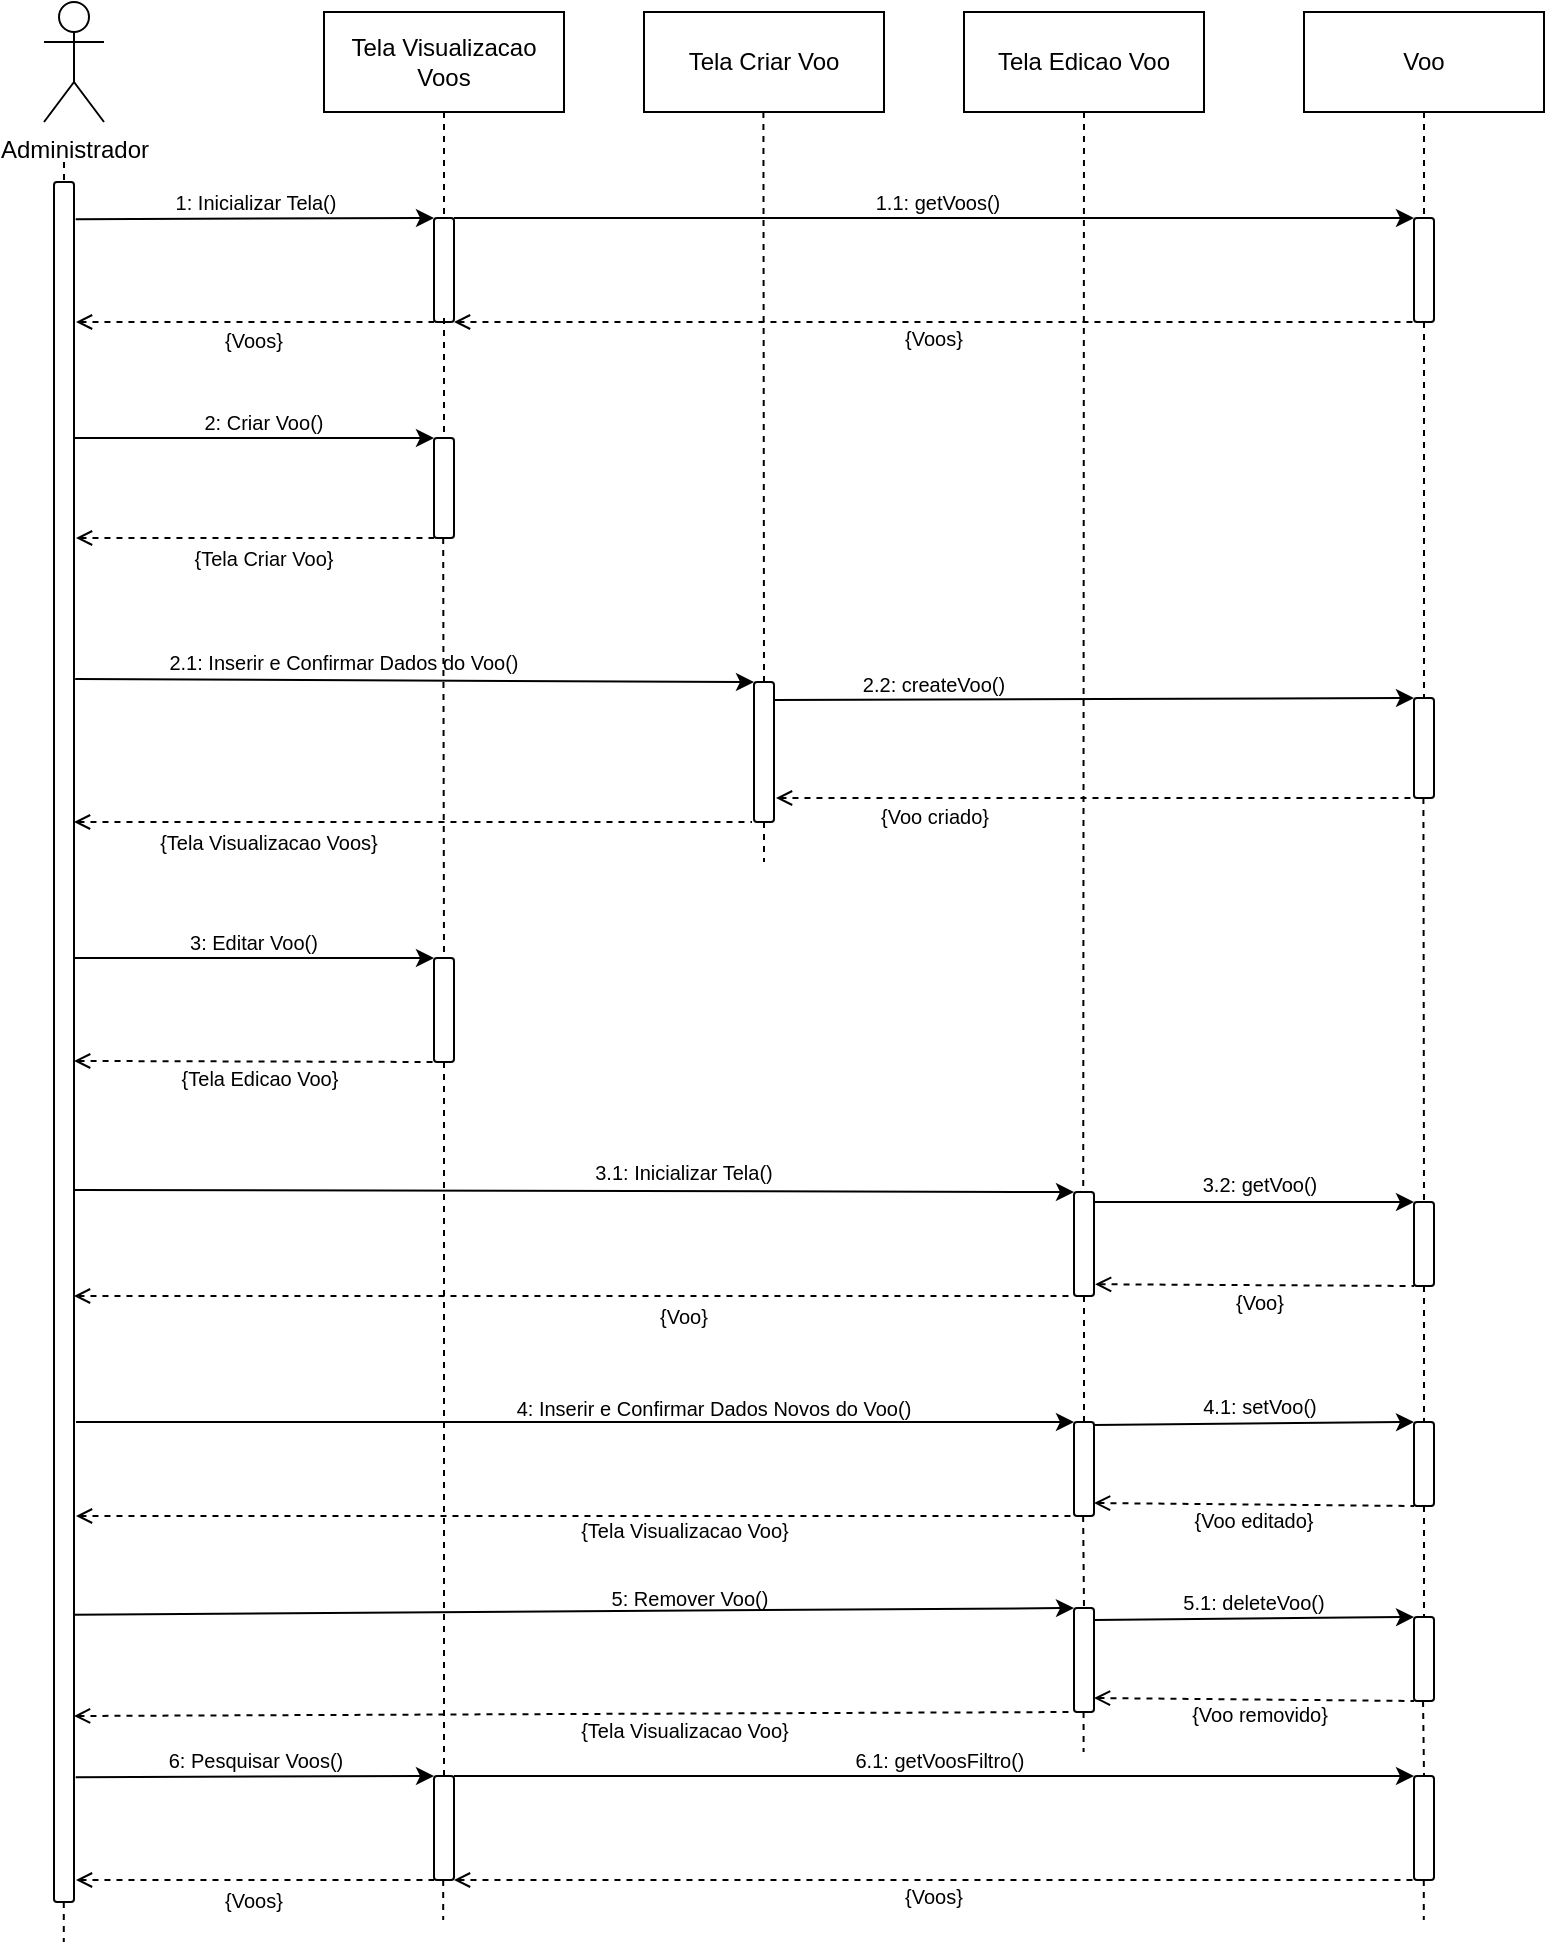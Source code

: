 <mxfile version="26.0.3">
  <diagram name="Página-1" id="dqLcOb5ojzZijLl2xL6k">
    <mxGraphModel dx="1143" dy="558" grid="1" gridSize="10" guides="1" tooltips="1" connect="1" arrows="1" fold="1" page="1" pageScale="1" pageWidth="827" pageHeight="1169" math="0" shadow="0">
      <root>
        <mxCell id="0" />
        <mxCell id="1" parent="0" />
        <mxCell id="axeA_orivt2Zv7nJtLyO-1" value="Administrador" style="shape=umlActor;verticalLabelPosition=bottom;verticalAlign=top;html=1;outlineConnect=0;" parent="1" vertex="1">
          <mxGeometry x="130" y="210" width="30" height="60" as="geometry" />
        </mxCell>
        <mxCell id="axeA_orivt2Zv7nJtLyO-3" value="Tela Visualizacao Voos" style="rounded=0;whiteSpace=wrap;html=1;" parent="1" vertex="1">
          <mxGeometry x="270" y="215" width="120" height="50" as="geometry" />
        </mxCell>
        <mxCell id="axeA_orivt2Zv7nJtLyO-4" value="Voo" style="rounded=0;whiteSpace=wrap;html=1;" parent="1" vertex="1">
          <mxGeometry x="760" y="215" width="120" height="50" as="geometry" />
        </mxCell>
        <mxCell id="axeA_orivt2Zv7nJtLyO-5" value="" style="endArrow=none;dashed=1;html=1;rounded=0;exitX=0.5;exitY=1;exitDx=0;exitDy=0;" parent="1" source="axeA_orivt2Zv7nJtLyO-8" edge="1">
          <mxGeometry width="50" height="50" relative="1" as="geometry">
            <mxPoint x="140" y="290" as="sourcePoint" />
            <mxPoint x="140" y="912.5" as="targetPoint" />
          </mxGeometry>
        </mxCell>
        <mxCell id="axeA_orivt2Zv7nJtLyO-9" value="" style="endArrow=none;dashed=1;html=1;rounded=0;entryX=0.5;entryY=0;entryDx=0;entryDy=0;" parent="1" target="axeA_orivt2Zv7nJtLyO-8" edge="1">
          <mxGeometry width="50" height="50" relative="1" as="geometry">
            <mxPoint x="140" y="290" as="sourcePoint" />
            <mxPoint x="140" y="650" as="targetPoint" />
          </mxGeometry>
        </mxCell>
        <mxCell id="axeA_orivt2Zv7nJtLyO-8" value="" style="rounded=1;whiteSpace=wrap;html=1;" parent="1" vertex="1">
          <mxGeometry x="135" y="300" width="10" height="860" as="geometry" />
        </mxCell>
        <mxCell id="axeA_orivt2Zv7nJtLyO-12" value="" style="rounded=1;whiteSpace=wrap;html=1;" parent="1" vertex="1">
          <mxGeometry x="325" y="428" width="10" height="50" as="geometry" />
        </mxCell>
        <mxCell id="axeA_orivt2Zv7nJtLyO-13" value="" style="endArrow=classic;html=1;rounded=0;entryX=0;entryY=0;entryDx=0;entryDy=0;" parent="1" target="axeA_orivt2Zv7nJtLyO-12" edge="1">
          <mxGeometry width="50" height="50" relative="1" as="geometry">
            <mxPoint x="145" y="428" as="sourcePoint" />
            <mxPoint x="320" y="428" as="targetPoint" />
          </mxGeometry>
        </mxCell>
        <mxCell id="axeA_orivt2Zv7nJtLyO-14" value="&lt;font&gt;2: Criar &lt;/font&gt;Voo&lt;font&gt;()&lt;/font&gt;" style="text;html=1;align=center;verticalAlign=middle;whiteSpace=wrap;rounded=0;fontSize=10;" parent="1" vertex="1">
          <mxGeometry x="170" y="410" width="140" height="20" as="geometry" />
        </mxCell>
        <mxCell id="axeA_orivt2Zv7nJtLyO-15" value="" style="endArrow=none;dashed=1;html=1;rounded=0;exitX=0.5;exitY=1;exitDx=0;exitDy=0;entryX=0.5;entryY=0;entryDx=0;entryDy=0;" parent="1" source="axeA_orivt2Zv7nJtLyO-4" target="axeA_orivt2Zv7nJtLyO-65" edge="1">
          <mxGeometry width="50" height="50" relative="1" as="geometry">
            <mxPoint x="929.76" y="265" as="sourcePoint" />
            <mxPoint x="929.76" y="515" as="targetPoint" />
          </mxGeometry>
        </mxCell>
        <mxCell id="axeA_orivt2Zv7nJtLyO-17" value="Tela Criar Voo" style="rounded=0;whiteSpace=wrap;html=1;" parent="1" vertex="1">
          <mxGeometry x="430" y="215" width="120" height="50" as="geometry" />
        </mxCell>
        <mxCell id="axeA_orivt2Zv7nJtLyO-18" value="" style="endArrow=none;dashed=1;html=1;rounded=0;exitX=0.5;exitY=1;exitDx=0;exitDy=0;" parent="1" source="axeA_orivt2Zv7nJtLyO-22" edge="1">
          <mxGeometry width="50" height="50" relative="1" as="geometry">
            <mxPoint x="489.76" y="395" as="sourcePoint" />
            <mxPoint x="490" y="640" as="targetPoint" />
          </mxGeometry>
        </mxCell>
        <mxCell id="axeA_orivt2Zv7nJtLyO-20" value="{Tela Criar&amp;nbsp;Voo}" style="text;html=1;align=center;verticalAlign=middle;whiteSpace=wrap;rounded=0;fontSize=10;" parent="1" vertex="1">
          <mxGeometry x="165" y="478" width="150" height="20" as="geometry" />
        </mxCell>
        <mxCell id="axeA_orivt2Zv7nJtLyO-23" value="" style="endArrow=none;html=1;rounded=0;entryX=0;entryY=1;entryDx=0;entryDy=0;dashed=1;endFill=0;startArrow=open;startFill=0;" parent="1" target="axeA_orivt2Zv7nJtLyO-12" edge="1">
          <mxGeometry width="50" height="50" relative="1" as="geometry">
            <mxPoint x="146" y="478" as="sourcePoint" />
            <mxPoint x="290" y="478" as="targetPoint" />
          </mxGeometry>
        </mxCell>
        <mxCell id="axeA_orivt2Zv7nJtLyO-22" value="" style="rounded=1;whiteSpace=wrap;html=1;" parent="1" vertex="1">
          <mxGeometry x="485" y="550" width="10" height="70" as="geometry" />
        </mxCell>
        <mxCell id="axeA_orivt2Zv7nJtLyO-27" value="" style="endArrow=classic;html=1;rounded=0;entryX=0;entryY=0;entryDx=0;entryDy=0;exitX=1.058;exitY=0.289;exitDx=0;exitDy=0;exitPerimeter=0;" parent="1" source="axeA_orivt2Zv7nJtLyO-8" target="axeA_orivt2Zv7nJtLyO-22" edge="1">
          <mxGeometry width="50" height="50" relative="1" as="geometry">
            <mxPoint x="150" y="550" as="sourcePoint" />
            <mxPoint x="485" y="550" as="targetPoint" />
          </mxGeometry>
        </mxCell>
        <mxCell id="axeA_orivt2Zv7nJtLyO-30" value="&lt;font&gt;2.1: Inserir e Confirmar Dados do &lt;/font&gt;Voo&lt;font&gt;()&lt;/font&gt;" style="text;html=1;align=center;verticalAlign=middle;whiteSpace=wrap;rounded=0;fontSize=10;" parent="1" vertex="1">
          <mxGeometry x="155" y="530" width="250" height="20" as="geometry" />
        </mxCell>
        <mxCell id="axeA_orivt2Zv7nJtLyO-31" value="" style="endArrow=classic;html=1;rounded=0;exitX=1.024;exitY=0.356;exitDx=0;exitDy=0;exitPerimeter=0;entryX=0;entryY=0;entryDx=0;entryDy=0;" parent="1" target="axeA_orivt2Zv7nJtLyO-32" edge="1">
          <mxGeometry width="50" height="50" relative="1" as="geometry">
            <mxPoint x="495" y="559" as="sourcePoint" />
            <mxPoint x="630" y="558" as="targetPoint" />
          </mxGeometry>
        </mxCell>
        <mxCell id="axeA_orivt2Zv7nJtLyO-32" value="" style="rounded=1;whiteSpace=wrap;html=1;" parent="1" vertex="1">
          <mxGeometry x="815" y="558" width="10" height="50" as="geometry" />
        </mxCell>
        <mxCell id="axeA_orivt2Zv7nJtLyO-34" value="" style="endArrow=none;html=1;rounded=0;entryX=0;entryY=1;entryDx=0;entryDy=0;dashed=1;endFill=0;startArrow=open;startFill=0;" parent="1" target="axeA_orivt2Zv7nJtLyO-32" edge="1">
          <mxGeometry width="50" height="50" relative="1" as="geometry">
            <mxPoint x="496" y="608" as="sourcePoint" />
            <mxPoint x="645" y="599" as="targetPoint" />
          </mxGeometry>
        </mxCell>
        <mxCell id="axeA_orivt2Zv7nJtLyO-35" value="2.2: createVoo()" style="text;html=1;align=center;verticalAlign=middle;whiteSpace=wrap;rounded=0;fontSize=10;" parent="1" vertex="1">
          <mxGeometry x="475" y="541" width="200" height="20" as="geometry" />
        </mxCell>
        <mxCell id="axeA_orivt2Zv7nJtLyO-36" value="" style="endArrow=none;html=1;rounded=0;entryX=0;entryY=1;entryDx=0;entryDy=0;dashed=1;endFill=0;startArrow=open;startFill=0;" parent="1" edge="1">
          <mxGeometry width="50" height="50" relative="1" as="geometry">
            <mxPoint x="145" y="620" as="sourcePoint" />
            <mxPoint x="484" y="620" as="targetPoint" />
          </mxGeometry>
        </mxCell>
        <mxCell id="axeA_orivt2Zv7nJtLyO-37" value="{Tela Visualizacao&amp;nbsp;Voos}" style="text;html=1;align=center;verticalAlign=middle;whiteSpace=wrap;rounded=0;fontSize=10;" parent="1" vertex="1">
          <mxGeometry x="155" y="620" width="175" height="20" as="geometry" />
        </mxCell>
        <mxCell id="axeA_orivt2Zv7nJtLyO-40" value="Tela Edicao Voo" style="rounded=0;whiteSpace=wrap;html=1;" parent="1" vertex="1">
          <mxGeometry x="590" y="215" width="120" height="50" as="geometry" />
        </mxCell>
        <mxCell id="axeA_orivt2Zv7nJtLyO-45" value="" style="endArrow=none;dashed=1;html=1;rounded=0;exitX=0.5;exitY=1;exitDx=0;exitDy=0;entryX=0.5;entryY=0;entryDx=0;entryDy=0;" parent="1" source="axeA_orivt2Zv7nJtLyO-81" target="0-eEK_Ey9VHcflzUC_9f-5" edge="1">
          <mxGeometry width="50" height="50" relative="1" as="geometry">
            <mxPoint x="650" y="140" as="sourcePoint" />
            <mxPoint x="650" y="915" as="targetPoint" />
          </mxGeometry>
        </mxCell>
        <mxCell id="axeA_orivt2Zv7nJtLyO-54" value="" style="rounded=1;whiteSpace=wrap;html=1;" parent="1" vertex="1">
          <mxGeometry x="325" y="318" width="10" height="52" as="geometry" />
        </mxCell>
        <mxCell id="axeA_orivt2Zv7nJtLyO-60" value="" style="endArrow=classic;html=1;rounded=0;exitX=1.085;exitY=0.449;exitDx=0;exitDy=0;exitPerimeter=0;entryX=0;entryY=0;entryDx=0;entryDy=0;" parent="1" target="axeA_orivt2Zv7nJtLyO-54" edge="1">
          <mxGeometry width="50" height="50" relative="1" as="geometry">
            <mxPoint x="145.85" y="318.59" as="sourcePoint" />
            <mxPoint x="690" y="309" as="targetPoint" />
          </mxGeometry>
        </mxCell>
        <mxCell id="axeA_orivt2Zv7nJtLyO-61" value="" style="endArrow=none;html=1;rounded=0;entryX=0;entryY=1;entryDx=0;entryDy=0;dashed=1;endFill=0;startArrow=open;startFill=0;" parent="1" target="axeA_orivt2Zv7nJtLyO-54" edge="1">
          <mxGeometry width="50" height="50" relative="1" as="geometry">
            <mxPoint x="146" y="370" as="sourcePoint" />
            <mxPoint x="635" y="368" as="targetPoint" />
          </mxGeometry>
        </mxCell>
        <mxCell id="axeA_orivt2Zv7nJtLyO-63" value="&lt;font&gt;1: Inicializar Tela()&lt;/font&gt;" style="text;html=1;align=center;verticalAlign=middle;whiteSpace=wrap;rounded=0;fontSize=10;" parent="1" vertex="1">
          <mxGeometry x="156" y="300" width="160" height="20" as="geometry" />
        </mxCell>
        <mxCell id="axeA_orivt2Zv7nJtLyO-65" value="" style="rounded=1;whiteSpace=wrap;html=1;" parent="1" vertex="1">
          <mxGeometry x="815" y="318" width="10" height="52" as="geometry" />
        </mxCell>
        <mxCell id="axeA_orivt2Zv7nJtLyO-66" value="" style="endArrow=classic;html=1;rounded=0;exitX=1;exitY=0;exitDx=0;exitDy=0;entryX=0;entryY=0;entryDx=0;entryDy=0;" parent="1" source="axeA_orivt2Zv7nJtLyO-54" target="axeA_orivt2Zv7nJtLyO-65" edge="1">
          <mxGeometry width="50" height="50" relative="1" as="geometry">
            <mxPoint x="624" y="318.66" as="sourcePoint" />
            <mxPoint x="820" y="320" as="targetPoint" />
          </mxGeometry>
        </mxCell>
        <mxCell id="axeA_orivt2Zv7nJtLyO-67" value="" style="endArrow=none;html=1;rounded=0;entryX=0;entryY=1;entryDx=0;entryDy=0;dashed=1;endFill=0;startArrow=open;startFill=0;exitX=1;exitY=1;exitDx=0;exitDy=0;" parent="1" source="axeA_orivt2Zv7nJtLyO-54" target="axeA_orivt2Zv7nJtLyO-65" edge="1">
          <mxGeometry width="50" height="50" relative="1" as="geometry">
            <mxPoint x="623" y="368" as="sourcePoint" />
            <mxPoint x="925" y="368" as="targetPoint" />
          </mxGeometry>
        </mxCell>
        <mxCell id="axeA_orivt2Zv7nJtLyO-68" value="&lt;font&gt;3.2: get&lt;/font&gt;Voo&lt;font&gt;()&lt;/font&gt;" style="text;html=1;align=center;verticalAlign=middle;whiteSpace=wrap;rounded=0;fontSize=10;" parent="1" vertex="1">
          <mxGeometry x="658" y="791" width="160" height="20" as="geometry" />
        </mxCell>
        <mxCell id="axeA_orivt2Zv7nJtLyO-70" value="{Voos}" style="text;html=1;align=center;verticalAlign=middle;whiteSpace=wrap;rounded=0;fontSize=10;" parent="1" vertex="1">
          <mxGeometry x="510" y="368" width="130" height="20" as="geometry" />
        </mxCell>
        <mxCell id="axeA_orivt2Zv7nJtLyO-73" value="{Voos}" style="text;html=1;align=center;verticalAlign=middle;whiteSpace=wrap;rounded=0;fontSize=10;" parent="1" vertex="1">
          <mxGeometry x="145" y="369" width="180" height="20" as="geometry" />
        </mxCell>
        <mxCell id="axeA_orivt2Zv7nJtLyO-76" value="" style="rounded=1;whiteSpace=wrap;html=1;" parent="1" vertex="1">
          <mxGeometry x="325" y="688" width="10" height="52" as="geometry" />
        </mxCell>
        <mxCell id="axeA_orivt2Zv7nJtLyO-77" value="" style="endArrow=classic;html=1;rounded=0;entryX=0;entryY=0;entryDx=0;entryDy=0;" parent="1" target="axeA_orivt2Zv7nJtLyO-76" edge="1">
          <mxGeometry width="50" height="50" relative="1" as="geometry">
            <mxPoint x="145" y="688" as="sourcePoint" />
            <mxPoint x="691" y="677" as="targetPoint" />
          </mxGeometry>
        </mxCell>
        <mxCell id="axeA_orivt2Zv7nJtLyO-78" value="" style="endArrow=none;html=1;rounded=0;entryX=0;entryY=1;entryDx=0;entryDy=0;dashed=1;endFill=0;startArrow=open;startFill=0;exitX=1.005;exitY=0.617;exitDx=0;exitDy=0;exitPerimeter=0;" parent="1" target="axeA_orivt2Zv7nJtLyO-76" edge="1">
          <mxGeometry width="50" height="50" relative="1" as="geometry">
            <mxPoint x="145.05" y="739.47" as="sourcePoint" />
            <mxPoint x="636" y="736" as="targetPoint" />
          </mxGeometry>
        </mxCell>
        <mxCell id="axeA_orivt2Zv7nJtLyO-79" value="&lt;font&gt;3: Editar &lt;/font&gt;Voo&lt;font&gt;()&lt;/font&gt;" style="text;html=1;align=center;verticalAlign=middle;whiteSpace=wrap;rounded=0;fontSize=10;" parent="1" vertex="1">
          <mxGeometry x="155" y="670" width="160" height="20" as="geometry" />
        </mxCell>
        <mxCell id="axeA_orivt2Zv7nJtLyO-80" value="{Tela Edicao&amp;nbsp;Voo}" style="text;html=1;align=center;verticalAlign=middle;whiteSpace=wrap;rounded=0;fontSize=10;" parent="1" vertex="1">
          <mxGeometry x="148" y="738" width="180" height="20" as="geometry" />
        </mxCell>
        <mxCell id="axeA_orivt2Zv7nJtLyO-81" value="" style="rounded=1;whiteSpace=wrap;html=1;" parent="1" vertex="1">
          <mxGeometry x="645" y="805" width="10" height="52" as="geometry" />
        </mxCell>
        <mxCell id="axeA_orivt2Zv7nJtLyO-83" value="" style="endArrow=classic;html=1;rounded=0;entryX=0;entryY=0;entryDx=0;entryDy=0;exitX=1.015;exitY=0.586;exitDx=0;exitDy=0;exitPerimeter=0;" parent="1" source="axeA_orivt2Zv7nJtLyO-8" target="axeA_orivt2Zv7nJtLyO-81" edge="1">
          <mxGeometry width="50" height="50" relative="1" as="geometry">
            <mxPoint x="150" y="805" as="sourcePoint" />
            <mxPoint x="785" y="809" as="targetPoint" />
          </mxGeometry>
        </mxCell>
        <mxCell id="axeA_orivt2Zv7nJtLyO-84" value="" style="endArrow=none;html=1;rounded=0;entryX=0;entryY=1;entryDx=0;entryDy=0;dashed=1;endFill=0;startArrow=open;startFill=0;" parent="1" target="axeA_orivt2Zv7nJtLyO-81" edge="1">
          <mxGeometry width="50" height="50" relative="1" as="geometry">
            <mxPoint x="145" y="857" as="sourcePoint" />
            <mxPoint x="785" y="861" as="targetPoint" />
          </mxGeometry>
        </mxCell>
        <mxCell id="axeA_orivt2Zv7nJtLyO-85" value="&lt;font&gt;3.1: Inicializar Tela()&lt;/font&gt;" style="text;html=1;align=center;verticalAlign=middle;whiteSpace=wrap;rounded=0;fontSize=10;" parent="1" vertex="1">
          <mxGeometry x="370" y="785" width="160" height="20" as="geometry" />
        </mxCell>
        <mxCell id="axeA_orivt2Zv7nJtLyO-87" value="" style="endArrow=none;dashed=1;html=1;rounded=0;entryX=0.5;entryY=0;entryDx=0;entryDy=0;" parent="1" source="axeA_orivt2Zv7nJtLyO-88" target="0-eEK_Ey9VHcflzUC_9f-7" edge="1">
          <mxGeometry width="50" height="50" relative="1" as="geometry">
            <mxPoint x="795" y="635" as="sourcePoint" />
            <mxPoint x="795" y="925" as="targetPoint" />
          </mxGeometry>
        </mxCell>
        <mxCell id="axeA_orivt2Zv7nJtLyO-88" value="" style="rounded=1;whiteSpace=wrap;html=1;" parent="1" vertex="1">
          <mxGeometry x="815" y="810" width="10" height="42" as="geometry" />
        </mxCell>
        <mxCell id="axeA_orivt2Zv7nJtLyO-90" value="" style="endArrow=classic;html=1;rounded=0;exitX=1;exitY=0;exitDx=0;exitDy=0;entryX=0;entryY=0;entryDx=0;entryDy=0;" parent="1" target="axeA_orivt2Zv7nJtLyO-88" edge="1">
          <mxGeometry width="50" height="50" relative="1" as="geometry">
            <mxPoint x="655" y="810" as="sourcePoint" />
            <mxPoint x="935" y="810.66" as="targetPoint" />
          </mxGeometry>
        </mxCell>
        <mxCell id="axeA_orivt2Zv7nJtLyO-91" value="" style="endArrow=none;html=1;rounded=0;entryX=0;entryY=1;entryDx=0;entryDy=0;dashed=1;endFill=0;startArrow=open;startFill=0;exitX=1.054;exitY=0.887;exitDx=0;exitDy=0;exitPerimeter=0;" parent="1" source="axeA_orivt2Zv7nJtLyO-81" target="axeA_orivt2Zv7nJtLyO-88" edge="1">
          <mxGeometry width="50" height="50" relative="1" as="geometry">
            <mxPoint x="660" y="852" as="sourcePoint" />
            <mxPoint x="786" y="852" as="targetPoint" />
          </mxGeometry>
        </mxCell>
        <mxCell id="axeA_orivt2Zv7nJtLyO-92" value="&lt;font&gt;1.1: get&lt;/font&gt;Voo&lt;font&gt;s()&lt;/font&gt;" style="text;html=1;align=center;verticalAlign=middle;whiteSpace=wrap;rounded=0;fontSize=10;" parent="1" vertex="1">
          <mxGeometry x="497" y="300" width="160" height="20" as="geometry" />
        </mxCell>
        <mxCell id="axeA_orivt2Zv7nJtLyO-93" value="{Voo}" style="text;html=1;align=center;verticalAlign=middle;whiteSpace=wrap;rounded=0;fontSize=10;" parent="1" vertex="1">
          <mxGeometry x="673" y="850" width="130" height="20" as="geometry" />
        </mxCell>
        <mxCell id="axeA_orivt2Zv7nJtLyO-94" value="{Voo}" style="text;html=1;align=center;verticalAlign=middle;whiteSpace=wrap;rounded=0;fontSize=10;" parent="1" vertex="1">
          <mxGeometry x="385" y="857" width="130" height="20" as="geometry" />
        </mxCell>
        <mxCell id="0-eEK_Ey9VHcflzUC_9f-3" value="&lt;font&gt;4: Inserir e Confirmar Dados Novos do &lt;/font&gt;Voo&lt;font&gt;()&lt;/font&gt;" style="text;html=1;align=center;verticalAlign=middle;whiteSpace=wrap;rounded=0;fontSize=10;" parent="1" vertex="1">
          <mxGeometry x="330" y="903" width="270" height="20" as="geometry" />
        </mxCell>
        <mxCell id="0-eEK_Ey9VHcflzUC_9f-4" value="" style="endArrow=classic;html=1;rounded=0;entryX=0;entryY=0;entryDx=0;entryDy=0;" parent="1" target="0-eEK_Ey9VHcflzUC_9f-5" edge="1">
          <mxGeometry width="50" height="50" relative="1" as="geometry">
            <mxPoint x="146" y="920" as="sourcePoint" />
            <mxPoint x="785" y="929" as="targetPoint" />
            <Array as="points">
              <mxPoint x="370" y="920" />
            </Array>
          </mxGeometry>
        </mxCell>
        <mxCell id="0-eEK_Ey9VHcflzUC_9f-5" value="" style="rounded=1;whiteSpace=wrap;html=1;" parent="1" vertex="1">
          <mxGeometry x="645" y="920" width="10" height="47" as="geometry" />
        </mxCell>
        <mxCell id="0-eEK_Ey9VHcflzUC_9f-6" value="" style="endArrow=none;html=1;rounded=0;entryX=0;entryY=1;entryDx=0;entryDy=0;dashed=1;endFill=0;startArrow=open;startFill=0;" parent="1" target="0-eEK_Ey9VHcflzUC_9f-5" edge="1">
          <mxGeometry width="50" height="50" relative="1" as="geometry">
            <mxPoint x="146" y="967" as="sourcePoint" />
            <mxPoint x="784" y="971" as="targetPoint" />
          </mxGeometry>
        </mxCell>
        <mxCell id="0-eEK_Ey9VHcflzUC_9f-7" value="" style="rounded=1;whiteSpace=wrap;html=1;" parent="1" vertex="1">
          <mxGeometry x="815" y="920" width="10" height="42" as="geometry" />
        </mxCell>
        <mxCell id="0-eEK_Ey9VHcflzUC_9f-9" value="&lt;font&gt;4.1: set&lt;/font&gt;Voo&lt;font&gt;()&lt;/font&gt;" style="text;html=1;align=center;verticalAlign=middle;whiteSpace=wrap;rounded=0;fontSize=10;" parent="1" vertex="1">
          <mxGeometry x="658" y="902" width="160" height="20" as="geometry" />
        </mxCell>
        <mxCell id="0-eEK_Ey9VHcflzUC_9f-10" value="" style="endArrow=classic;html=1;rounded=0;exitX=1;exitY=0;exitDx=0;exitDy=0;entryX=0;entryY=0;entryDx=0;entryDy=0;" parent="1" target="0-eEK_Ey9VHcflzUC_9f-7" edge="1">
          <mxGeometry width="50" height="50" relative="1" as="geometry">
            <mxPoint x="655" y="921.5" as="sourcePoint" />
            <mxPoint x="785" y="921.5" as="targetPoint" />
          </mxGeometry>
        </mxCell>
        <mxCell id="0-eEK_Ey9VHcflzUC_9f-12" value="" style="endArrow=none;html=1;rounded=0;entryX=0;entryY=1;entryDx=0;entryDy=0;dashed=1;endFill=0;startArrow=open;startFill=0;exitX=1.054;exitY=0.887;exitDx=0;exitDy=0;exitPerimeter=0;" parent="1" target="0-eEK_Ey9VHcflzUC_9f-7" edge="1">
          <mxGeometry width="50" height="50" relative="1" as="geometry">
            <mxPoint x="655" y="960.5" as="sourcePoint" />
            <mxPoint x="784" y="961.5" as="targetPoint" />
          </mxGeometry>
        </mxCell>
        <mxCell id="0-eEK_Ey9VHcflzUC_9f-13" value="{Tela Visualizacao&amp;nbsp;Voo}" style="text;html=1;align=center;verticalAlign=middle;whiteSpace=wrap;rounded=0;fontSize=10;" parent="1" vertex="1">
          <mxGeometry x="352.5" y="964" width="195" height="20" as="geometry" />
        </mxCell>
        <mxCell id="0-eEK_Ey9VHcflzUC_9f-14" value="&lt;font&gt;5: Remover &lt;/font&gt;Voo&lt;font&gt;()&lt;/font&gt;" style="text;html=1;align=center;verticalAlign=middle;whiteSpace=wrap;rounded=0;fontSize=10;" parent="1" vertex="1">
          <mxGeometry x="328" y="997.5" width="250" height="20" as="geometry" />
        </mxCell>
        <mxCell id="0-eEK_Ey9VHcflzUC_9f-15" value="" style="endArrow=classic;html=1;rounded=0;exitX=0.964;exitY=0.833;exitDx=0;exitDy=0;exitPerimeter=0;entryX=0;entryY=0;entryDx=0;entryDy=0;" parent="1" source="axeA_orivt2Zv7nJtLyO-8" target="0-eEK_Ey9VHcflzUC_9f-16" edge="1">
          <mxGeometry width="50" height="50" relative="1" as="geometry">
            <mxPoint x="146" y="1027" as="sourcePoint" />
            <mxPoint x="640" y="1013" as="targetPoint" />
          </mxGeometry>
        </mxCell>
        <mxCell id="0-eEK_Ey9VHcflzUC_9f-16" value="" style="rounded=1;whiteSpace=wrap;html=1;" parent="1" vertex="1">
          <mxGeometry x="645" y="1013" width="10" height="52" as="geometry" />
        </mxCell>
        <mxCell id="0-eEK_Ey9VHcflzUC_9f-17" value="" style="endArrow=none;html=1;rounded=0;entryX=0;entryY=1;entryDx=0;entryDy=0;dashed=1;endFill=0;startArrow=open;startFill=0;" parent="1" target="0-eEK_Ey9VHcflzUC_9f-16" edge="1">
          <mxGeometry width="50" height="50" relative="1" as="geometry">
            <mxPoint x="145" y="1067" as="sourcePoint" />
            <mxPoint x="784" y="1069" as="targetPoint" />
          </mxGeometry>
        </mxCell>
        <mxCell id="0-eEK_Ey9VHcflzUC_9f-18" value="{Tela Visualizacao Voo}" style="text;html=1;align=center;verticalAlign=middle;whiteSpace=wrap;rounded=0;fontSize=10;" parent="1" vertex="1">
          <mxGeometry x="352.5" y="1064" width="195" height="20" as="geometry" />
        </mxCell>
        <mxCell id="0-eEK_Ey9VHcflzUC_9f-19" value="" style="endArrow=none;dashed=1;html=1;rounded=0;exitX=0.5;exitY=1;exitDx=0;exitDy=0;entryX=0.5;entryY=0;entryDx=0;entryDy=0;" parent="1" source="0-eEK_Ey9VHcflzUC_9f-7" target="0-eEK_Ey9VHcflzUC_9f-20" edge="1">
          <mxGeometry width="50" height="50" relative="1" as="geometry">
            <mxPoint x="794.69" y="971" as="sourcePoint" />
            <mxPoint x="795" y="1019" as="targetPoint" />
          </mxGeometry>
        </mxCell>
        <mxCell id="0-eEK_Ey9VHcflzUC_9f-20" value="" style="rounded=1;whiteSpace=wrap;html=1;" parent="1" vertex="1">
          <mxGeometry x="815" y="1017.5" width="10" height="42" as="geometry" />
        </mxCell>
        <mxCell id="0-eEK_Ey9VHcflzUC_9f-21" value="&lt;font&gt;5.1: delete&lt;/font&gt;Voo&lt;font&gt;()&lt;/font&gt;" style="text;html=1;align=center;verticalAlign=middle;whiteSpace=wrap;rounded=0;fontSize=10;" parent="1" vertex="1">
          <mxGeometry x="655" y="999.5" width="160" height="20" as="geometry" />
        </mxCell>
        <mxCell id="0-eEK_Ey9VHcflzUC_9f-22" value="" style="endArrow=classic;html=1;rounded=0;exitX=1;exitY=0;exitDx=0;exitDy=0;entryX=0;entryY=0;entryDx=0;entryDy=0;" parent="1" target="0-eEK_Ey9VHcflzUC_9f-20" edge="1">
          <mxGeometry width="50" height="50" relative="1" as="geometry">
            <mxPoint x="655" y="1019" as="sourcePoint" />
            <mxPoint x="785" y="1019" as="targetPoint" />
          </mxGeometry>
        </mxCell>
        <mxCell id="0-eEK_Ey9VHcflzUC_9f-23" value="" style="endArrow=none;html=1;rounded=0;entryX=0;entryY=1;entryDx=0;entryDy=0;dashed=1;endFill=0;startArrow=open;startFill=0;exitX=1.054;exitY=0.887;exitDx=0;exitDy=0;exitPerimeter=0;" parent="1" target="0-eEK_Ey9VHcflzUC_9f-20" edge="1">
          <mxGeometry width="50" height="50" relative="1" as="geometry">
            <mxPoint x="655" y="1058" as="sourcePoint" />
            <mxPoint x="784" y="1059" as="targetPoint" />
          </mxGeometry>
        </mxCell>
        <mxCell id="0-eEK_Ey9VHcflzUC_9f-25" value="" style="endArrow=none;dashed=1;html=1;rounded=0;exitX=0.5;exitY=1;exitDx=0;exitDy=0;entryX=0.5;entryY=0;entryDx=0;entryDy=0;" parent="1" target="-u--zJyqtq7YNAQtrUt4-5" edge="1">
          <mxGeometry width="50" height="50" relative="1" as="geometry">
            <mxPoint x="819.53" y="1059.5" as="sourcePoint" />
            <mxPoint x="819.53" y="1079.5" as="targetPoint" />
          </mxGeometry>
        </mxCell>
        <mxCell id="0-eEK_Ey9VHcflzUC_9f-27" value="" style="endArrow=none;dashed=1;html=1;rounded=0;exitX=0.5;exitY=1;exitDx=0;exitDy=0;" parent="1" edge="1">
          <mxGeometry width="50" height="50" relative="1" as="geometry">
            <mxPoint x="139.89" y="1160" as="sourcePoint" />
            <mxPoint x="139.89" y="1180" as="targetPoint" />
          </mxGeometry>
        </mxCell>
        <mxCell id="0-eEK_Ey9VHcflzUC_9f-28" value="{Voo removido}" style="text;html=1;align=center;verticalAlign=middle;whiteSpace=wrap;rounded=0;fontSize=10;" parent="1" vertex="1">
          <mxGeometry x="673" y="1055.5" width="130" height="20" as="geometry" />
        </mxCell>
        <mxCell id="0-eEK_Ey9VHcflzUC_9f-29" value="{Voo editado}" style="text;html=1;align=center;verticalAlign=middle;whiteSpace=wrap;rounded=0;fontSize=10;" parent="1" vertex="1">
          <mxGeometry x="670" y="959" width="130" height="20" as="geometry" />
        </mxCell>
        <mxCell id="UyoI0o9oHa3tuSuAJXwl-8" value="" style="endArrow=none;dashed=1;html=1;rounded=0;exitX=0.5;exitY=1;exitDx=0;exitDy=0;entryX=0.5;entryY=0;entryDx=0;entryDy=0;" parent="1" source="axeA_orivt2Zv7nJtLyO-3" target="axeA_orivt2Zv7nJtLyO-54" edge="1">
          <mxGeometry width="50" height="50" relative="1" as="geometry">
            <mxPoint x="328" y="265" as="sourcePoint" />
            <mxPoint x="328" y="318" as="targetPoint" />
          </mxGeometry>
        </mxCell>
        <mxCell id="UyoI0o9oHa3tuSuAJXwl-10" value="" style="endArrow=none;dashed=1;html=1;rounded=0;exitX=0.5;exitY=1;exitDx=0;exitDy=0;entryX=0.5;entryY=0;entryDx=0;entryDy=0;" parent="1" target="axeA_orivt2Zv7nJtLyO-22" edge="1">
          <mxGeometry width="50" height="50" relative="1" as="geometry">
            <mxPoint x="489.71" y="265" as="sourcePoint" />
            <mxPoint x="489.71" y="318" as="targetPoint" />
          </mxGeometry>
        </mxCell>
        <mxCell id="UyoI0o9oHa3tuSuAJXwl-11" value="" style="endArrow=none;dashed=1;html=1;rounded=0;" parent="1" edge="1">
          <mxGeometry width="50" height="50" relative="1" as="geometry">
            <mxPoint x="820" y="370" as="sourcePoint" />
            <mxPoint x="820" y="558" as="targetPoint" />
          </mxGeometry>
        </mxCell>
        <mxCell id="UyoI0o9oHa3tuSuAJXwl-12" value="" style="endArrow=none;dashed=1;html=1;rounded=0;exitX=0.5;exitY=1;exitDx=0;exitDy=0;entryX=0.5;entryY=0;entryDx=0;entryDy=0;" parent="1" target="axeA_orivt2Zv7nJtLyO-12" edge="1">
          <mxGeometry width="50" height="50" relative="1" as="geometry">
            <mxPoint x="330" y="368" as="sourcePoint" />
            <mxPoint x="330" y="421" as="targetPoint" />
          </mxGeometry>
        </mxCell>
        <mxCell id="UyoI0o9oHa3tuSuAJXwl-14" value="" style="endArrow=none;dashed=1;html=1;rounded=0;exitX=0.5;exitY=1;exitDx=0;exitDy=0;entryX=0.5;entryY=0;entryDx=0;entryDy=0;" parent="1" target="axeA_orivt2Zv7nJtLyO-76" edge="1">
          <mxGeometry width="50" height="50" relative="1" as="geometry">
            <mxPoint x="329.6" y="478" as="sourcePoint" />
            <mxPoint x="329.6" y="538" as="targetPoint" />
          </mxGeometry>
        </mxCell>
        <mxCell id="UyoI0o9oHa3tuSuAJXwl-15" value="" style="endArrow=none;dashed=1;html=1;rounded=0;exitX=0.5;exitY=1;exitDx=0;exitDy=0;entryX=0.5;entryY=0;entryDx=0;entryDy=0;" parent="1" source="axeA_orivt2Zv7nJtLyO-40" edge="1">
          <mxGeometry width="50" height="50" relative="1" as="geometry">
            <mxPoint x="649.62" y="742" as="sourcePoint" />
            <mxPoint x="649.62" y="805" as="targetPoint" />
          </mxGeometry>
        </mxCell>
        <mxCell id="UyoI0o9oHa3tuSuAJXwl-18" value="{Voo criado}" style="text;html=1;align=center;verticalAlign=middle;whiteSpace=wrap;rounded=0;fontSize=10;" parent="1" vertex="1">
          <mxGeometry x="497.5" y="607" width="155" height="20" as="geometry" />
        </mxCell>
        <mxCell id="UyoI0o9oHa3tuSuAJXwl-19" value="" style="endArrow=none;dashed=1;html=1;rounded=0;exitX=0.5;exitY=1;exitDx=0;exitDy=0;entryX=0.5;entryY=0;entryDx=0;entryDy=0;" parent="1" target="0-eEK_Ey9VHcflzUC_9f-16" edge="1">
          <mxGeometry width="50" height="50" relative="1" as="geometry">
            <mxPoint x="649.57" y="967" as="sourcePoint" />
            <mxPoint x="650" y="1010" as="targetPoint" />
          </mxGeometry>
        </mxCell>
        <mxCell id="UyoI0o9oHa3tuSuAJXwl-21" value="" style="endArrow=none;dashed=1;html=1;rounded=0;exitX=0.5;exitY=1;exitDx=0;exitDy=0;" parent="1" edge="1">
          <mxGeometry width="50" height="50" relative="1" as="geometry">
            <mxPoint x="649.79" y="1065" as="sourcePoint" />
            <mxPoint x="649.79" y="1085" as="targetPoint" />
          </mxGeometry>
        </mxCell>
        <mxCell id="UyoI0o9oHa3tuSuAJXwl-22" value="" style="endArrow=none;dashed=1;html=1;rounded=0;entryX=0.5;entryY=0;entryDx=0;entryDy=0;" parent="1" target="axeA_orivt2Zv7nJtLyO-88" edge="1">
          <mxGeometry width="50" height="50" relative="1" as="geometry">
            <mxPoint x="819.71" y="608" as="sourcePoint" />
            <mxPoint x="819.71" y="796" as="targetPoint" />
          </mxGeometry>
        </mxCell>
        <mxCell id="UyoI0o9oHa3tuSuAJXwl-23" value="" style="endArrow=none;dashed=1;html=1;rounded=0;exitX=0.5;exitY=1;exitDx=0;exitDy=0;entryX=0.5;entryY=0;entryDx=0;entryDy=0;" parent="1" target="-u--zJyqtq7YNAQtrUt4-1" edge="1">
          <mxGeometry width="50" height="50" relative="1" as="geometry">
            <mxPoint x="330.0" y="740" as="sourcePoint" />
            <mxPoint x="330.0" y="760" as="targetPoint" />
          </mxGeometry>
        </mxCell>
        <mxCell id="-u--zJyqtq7YNAQtrUt4-1" value="" style="rounded=1;whiteSpace=wrap;html=1;" parent="1" vertex="1">
          <mxGeometry x="325" y="1097" width="10" height="52" as="geometry" />
        </mxCell>
        <mxCell id="-u--zJyqtq7YNAQtrUt4-2" value="" style="endArrow=classic;html=1;rounded=0;exitX=1.085;exitY=0.449;exitDx=0;exitDy=0;exitPerimeter=0;entryX=0;entryY=0;entryDx=0;entryDy=0;" parent="1" target="-u--zJyqtq7YNAQtrUt4-1" edge="1">
          <mxGeometry width="50" height="50" relative="1" as="geometry">
            <mxPoint x="145.85" y="1097.59" as="sourcePoint" />
            <mxPoint x="690" y="1088" as="targetPoint" />
          </mxGeometry>
        </mxCell>
        <mxCell id="-u--zJyqtq7YNAQtrUt4-3" value="" style="endArrow=none;html=1;rounded=0;entryX=0;entryY=1;entryDx=0;entryDy=0;dashed=1;endFill=0;startArrow=open;startFill=0;" parent="1" target="-u--zJyqtq7YNAQtrUt4-1" edge="1">
          <mxGeometry width="50" height="50" relative="1" as="geometry">
            <mxPoint x="146" y="1149" as="sourcePoint" />
            <mxPoint x="635" y="1147" as="targetPoint" />
          </mxGeometry>
        </mxCell>
        <mxCell id="-u--zJyqtq7YNAQtrUt4-4" value="&lt;font&gt;6: Pesquisar&amp;nbsp;&lt;/font&gt;&lt;font&gt;&lt;/font&gt;Voo&lt;font&gt;s()&lt;/font&gt;" style="text;html=1;align=center;verticalAlign=middle;whiteSpace=wrap;rounded=0;fontSize=10;" parent="1" vertex="1">
          <mxGeometry x="156" y="1079" width="160" height="20" as="geometry" />
        </mxCell>
        <mxCell id="-u--zJyqtq7YNAQtrUt4-5" value="" style="rounded=1;whiteSpace=wrap;html=1;" parent="1" vertex="1">
          <mxGeometry x="815" y="1097" width="10" height="52" as="geometry" />
        </mxCell>
        <mxCell id="-u--zJyqtq7YNAQtrUt4-6" value="" style="endArrow=classic;html=1;rounded=0;exitX=1;exitY=0;exitDx=0;exitDy=0;entryX=0;entryY=0;entryDx=0;entryDy=0;" parent="1" source="-u--zJyqtq7YNAQtrUt4-1" target="-u--zJyqtq7YNAQtrUt4-5" edge="1">
          <mxGeometry width="50" height="50" relative="1" as="geometry">
            <mxPoint x="624" y="1097.66" as="sourcePoint" />
            <mxPoint x="820" y="1099" as="targetPoint" />
          </mxGeometry>
        </mxCell>
        <mxCell id="-u--zJyqtq7YNAQtrUt4-7" value="" style="endArrow=none;html=1;rounded=0;entryX=0;entryY=1;entryDx=0;entryDy=0;dashed=1;endFill=0;startArrow=open;startFill=0;exitX=1;exitY=1;exitDx=0;exitDy=0;" parent="1" source="-u--zJyqtq7YNAQtrUt4-1" target="-u--zJyqtq7YNAQtrUt4-5" edge="1">
          <mxGeometry width="50" height="50" relative="1" as="geometry">
            <mxPoint x="623" y="1147" as="sourcePoint" />
            <mxPoint x="925" y="1147" as="targetPoint" />
          </mxGeometry>
        </mxCell>
        <mxCell id="-u--zJyqtq7YNAQtrUt4-8" value="{&lt;font&gt;&lt;/font&gt;Voos}" style="text;html=1;align=center;verticalAlign=middle;whiteSpace=wrap;rounded=0;fontSize=10;" parent="1" vertex="1">
          <mxGeometry x="510" y="1147" width="130" height="20" as="geometry" />
        </mxCell>
        <mxCell id="-u--zJyqtq7YNAQtrUt4-9" value="{Voos}" style="text;html=1;align=center;verticalAlign=middle;whiteSpace=wrap;rounded=0;fontSize=10;" parent="1" vertex="1">
          <mxGeometry x="145" y="1149" width="180" height="20" as="geometry" />
        </mxCell>
        <mxCell id="-u--zJyqtq7YNAQtrUt4-10" value="&lt;font&gt;6.1: get&lt;/font&gt;Voo&lt;font&gt;sFiltro()&lt;/font&gt;" style="text;html=1;align=center;verticalAlign=middle;whiteSpace=wrap;rounded=0;fontSize=10;" parent="1" vertex="1">
          <mxGeometry x="498" y="1079" width="160" height="20" as="geometry" />
        </mxCell>
        <mxCell id="-u--zJyqtq7YNAQtrUt4-12" value="" style="endArrow=none;dashed=1;html=1;rounded=0;exitX=0.5;exitY=1;exitDx=0;exitDy=0;" parent="1" edge="1">
          <mxGeometry width="50" height="50" relative="1" as="geometry">
            <mxPoint x="819.89" y="1149" as="sourcePoint" />
            <mxPoint x="819.89" y="1169" as="targetPoint" />
          </mxGeometry>
        </mxCell>
        <mxCell id="RL5L2QmKVNSbqxoODXSL-1" value="" style="endArrow=none;dashed=1;html=1;rounded=0;exitX=0.5;exitY=1;exitDx=0;exitDy=0;" parent="1" edge="1">
          <mxGeometry width="50" height="50" relative="1" as="geometry">
            <mxPoint x="329.6" y="1149" as="sourcePoint" />
            <mxPoint x="329.6" y="1169" as="targetPoint" />
          </mxGeometry>
        </mxCell>
      </root>
    </mxGraphModel>
  </diagram>
</mxfile>

